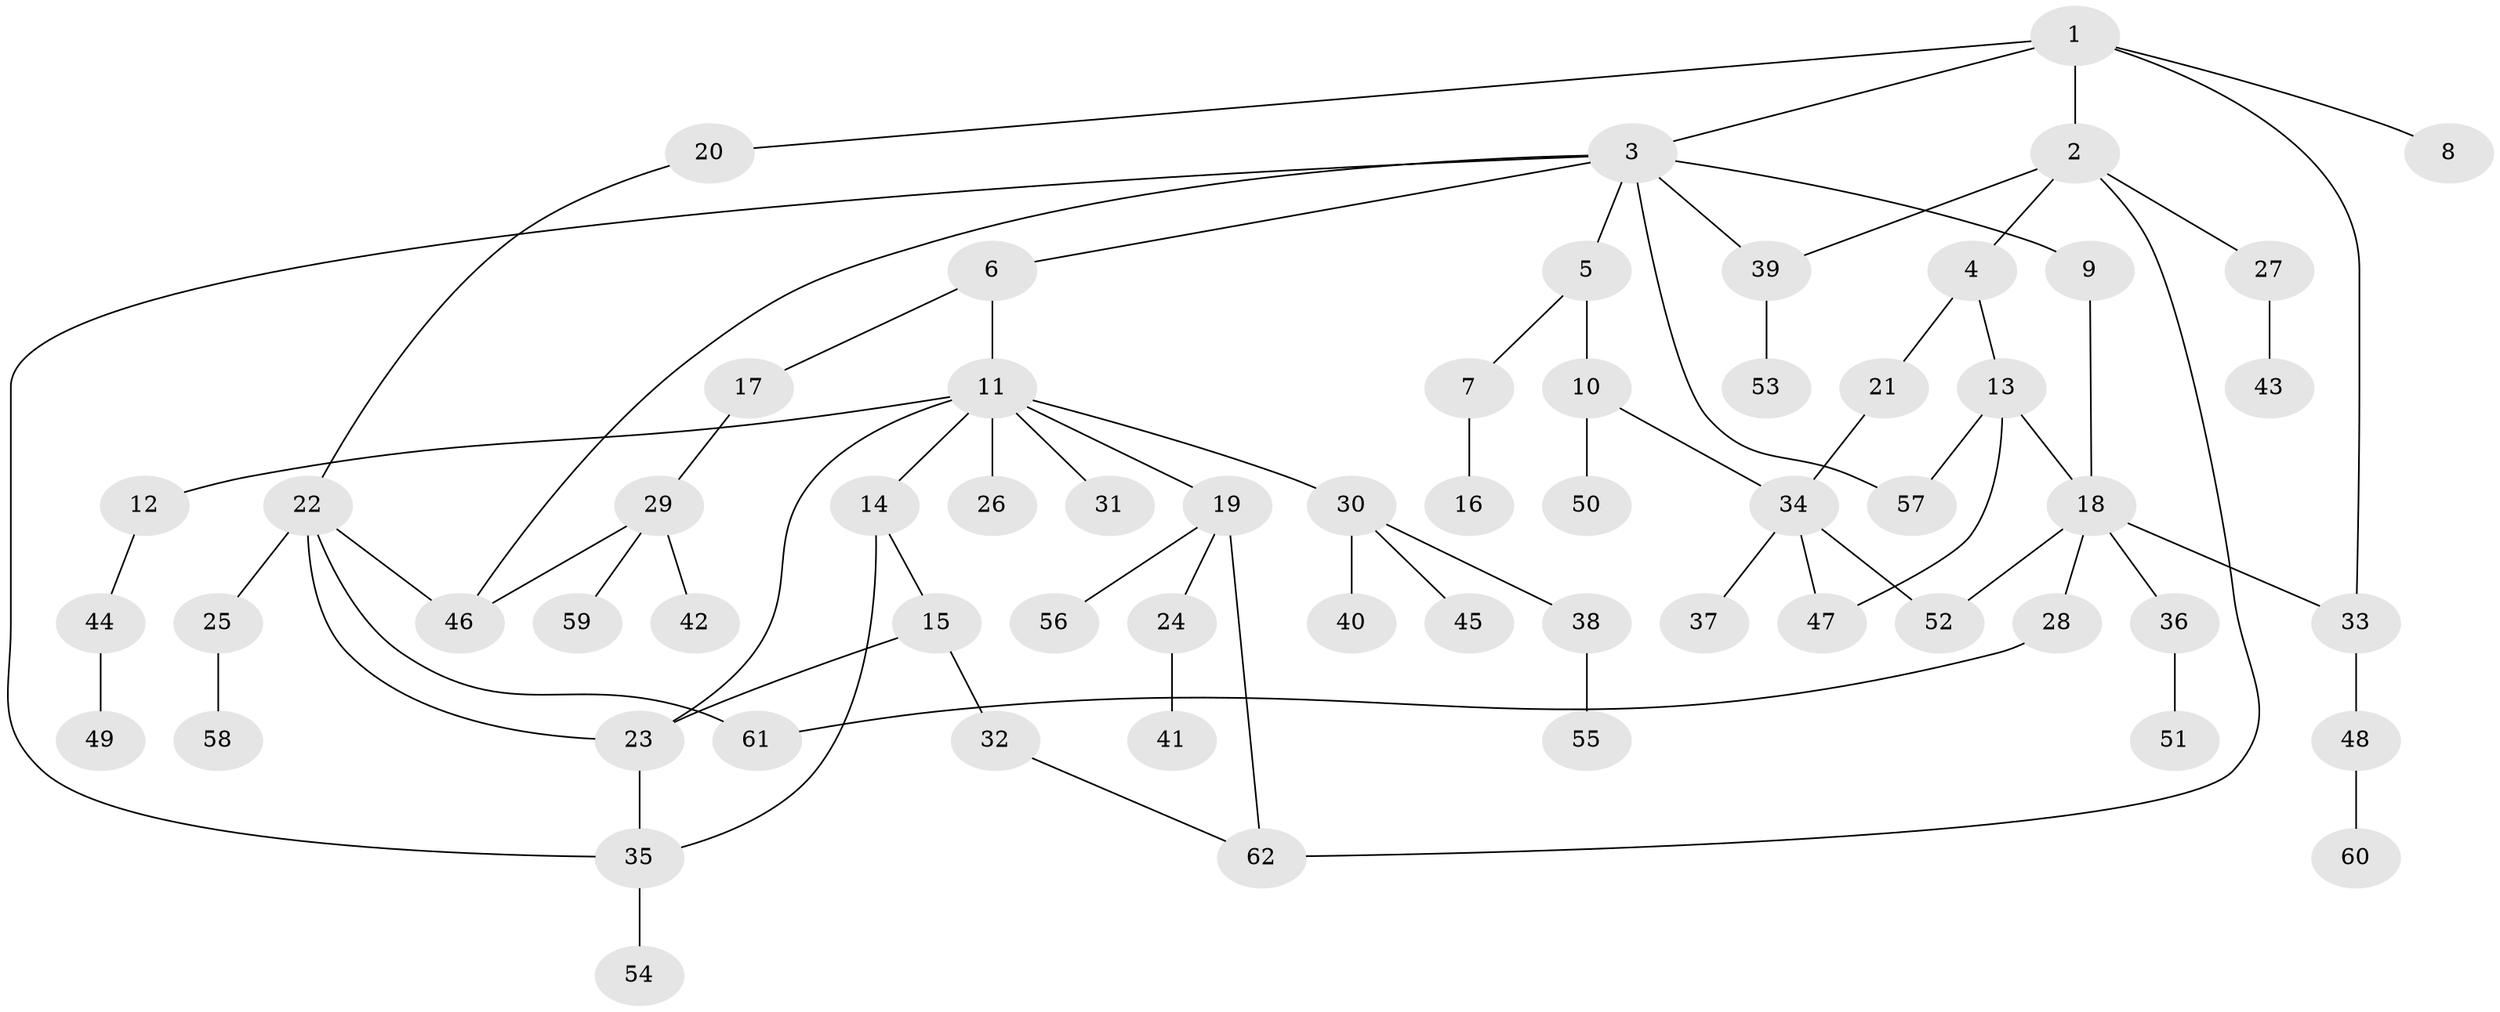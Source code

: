 // coarse degree distribution, {4: 0.1111111111111111, 5: 0.044444444444444446, 8: 0.022222222222222223, 3: 0.17777777777777778, 2: 0.3333333333333333, 6: 0.044444444444444446, 1: 0.26666666666666666}
// Generated by graph-tools (version 1.1) at 2025/49/03/04/25 22:49:10]
// undirected, 62 vertices, 77 edges
graph export_dot {
  node [color=gray90,style=filled];
  1;
  2;
  3;
  4;
  5;
  6;
  7;
  8;
  9;
  10;
  11;
  12;
  13;
  14;
  15;
  16;
  17;
  18;
  19;
  20;
  21;
  22;
  23;
  24;
  25;
  26;
  27;
  28;
  29;
  30;
  31;
  32;
  33;
  34;
  35;
  36;
  37;
  38;
  39;
  40;
  41;
  42;
  43;
  44;
  45;
  46;
  47;
  48;
  49;
  50;
  51;
  52;
  53;
  54;
  55;
  56;
  57;
  58;
  59;
  60;
  61;
  62;
  1 -- 2;
  1 -- 3;
  1 -- 8;
  1 -- 20;
  1 -- 33;
  2 -- 4;
  2 -- 27;
  2 -- 62;
  2 -- 39;
  3 -- 5;
  3 -- 6;
  3 -- 9;
  3 -- 39;
  3 -- 57;
  3 -- 46;
  3 -- 35;
  4 -- 13;
  4 -- 21;
  5 -- 7;
  5 -- 10;
  6 -- 11;
  6 -- 17;
  7 -- 16;
  9 -- 18;
  10 -- 50;
  10 -- 34;
  11 -- 12;
  11 -- 14;
  11 -- 19;
  11 -- 26;
  11 -- 30;
  11 -- 31;
  11 -- 23;
  12 -- 44;
  13 -- 18;
  13 -- 47;
  13 -- 57;
  14 -- 15;
  14 -- 35;
  15 -- 23;
  15 -- 32;
  17 -- 29;
  18 -- 28;
  18 -- 33;
  18 -- 36;
  18 -- 52;
  19 -- 24;
  19 -- 56;
  19 -- 62;
  20 -- 22;
  21 -- 34;
  22 -- 25;
  22 -- 46;
  22 -- 23;
  22 -- 61;
  23 -- 35;
  24 -- 41;
  25 -- 58;
  27 -- 43;
  28 -- 61;
  29 -- 42;
  29 -- 59;
  29 -- 46;
  30 -- 38;
  30 -- 40;
  30 -- 45;
  32 -- 62;
  33 -- 48;
  34 -- 37;
  34 -- 47;
  34 -- 52;
  35 -- 54;
  36 -- 51;
  38 -- 55;
  39 -- 53;
  44 -- 49;
  48 -- 60;
}
